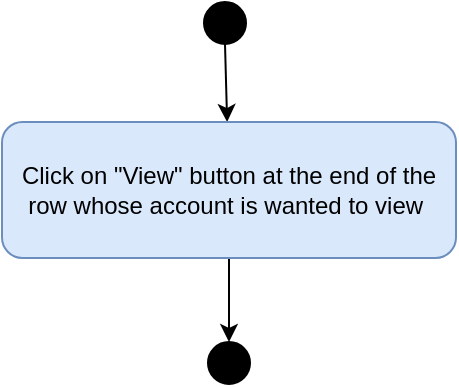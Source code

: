 <mxfile version="14.4.8" type="github">
  <diagram id="NqzoLdMlFKGvQ5oHuX2L" name="Page-1">
    <mxGraphModel dx="-454" dy="677" grid="1" gridSize="10" guides="1" tooltips="1" connect="1" arrows="1" fold="1" page="1" pageScale="1" pageWidth="827" pageHeight="1169" math="0" shadow="0">
      <root>
        <mxCell id="0" />
        <mxCell id="1" parent="0" />
        <mxCell id="D_4FNkrzKomhQMbJcAiq-1" value="" style="ellipse;whiteSpace=wrap;html=1;aspect=fixed;fillColor=#000000;" vertex="1" parent="1">
          <mxGeometry x="1356" y="80" width="21" height="21" as="geometry" />
        </mxCell>
        <mxCell id="D_4FNkrzKomhQMbJcAiq-2" value="" style="endArrow=classic;html=1;exitX=0.5;exitY=1;exitDx=0;exitDy=0;" edge="1" parent="1" source="D_4FNkrzKomhQMbJcAiq-1" target="D_4FNkrzKomhQMbJcAiq-4">
          <mxGeometry width="50" height="50" relative="1" as="geometry">
            <mxPoint x="1079" y="286" as="sourcePoint" />
            <mxPoint x="1367" y="187" as="targetPoint" />
          </mxGeometry>
        </mxCell>
        <mxCell id="D_4FNkrzKomhQMbJcAiq-3" style="edgeStyle=orthogonalEdgeStyle;rounded=0;orthogonalLoop=1;jettySize=auto;html=1;entryX=0.5;entryY=0;entryDx=0;entryDy=0;" edge="1" parent="1" source="D_4FNkrzKomhQMbJcAiq-4" target="D_4FNkrzKomhQMbJcAiq-5">
          <mxGeometry relative="1" as="geometry" />
        </mxCell>
        <mxCell id="D_4FNkrzKomhQMbJcAiq-4" value="Click on &quot;View&quot; button at the end of the row whose account is wanted to view&amp;nbsp;" style="rounded=1;whiteSpace=wrap;html=1;fillColor=#dae8fc;strokeColor=#6c8ebf;" vertex="1" parent="1">
          <mxGeometry x="1255" y="140" width="227" height="68" as="geometry" />
        </mxCell>
        <mxCell id="D_4FNkrzKomhQMbJcAiq-5" value="" style="ellipse;whiteSpace=wrap;html=1;aspect=fixed;fillColor=#000000;" vertex="1" parent="1">
          <mxGeometry x="1358" y="250" width="21" height="21" as="geometry" />
        </mxCell>
      </root>
    </mxGraphModel>
  </diagram>
</mxfile>
